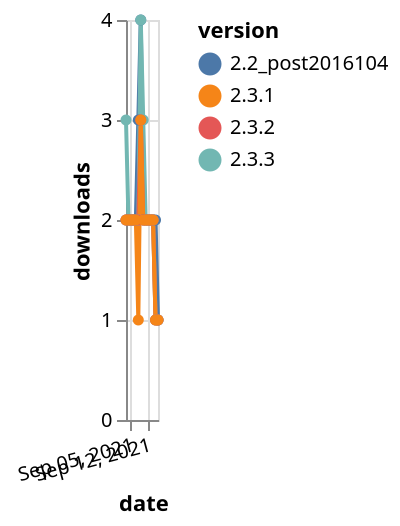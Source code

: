 {"$schema": "https://vega.github.io/schema/vega-lite/v5.json", "description": "A simple bar chart with embedded data.", "data": {"values": [{"date": "2021-09-03", "total": 2984, "delta": 2, "version": "2.2_post2016104"}, {"date": "2021-09-04", "total": 2986, "delta": 2, "version": "2.2_post2016104"}, {"date": "2021-09-05", "total": 2988, "delta": 2, "version": "2.2_post2016104"}, {"date": "2021-09-06", "total": 2990, "delta": 2, "version": "2.2_post2016104"}, {"date": "2021-09-07", "total": 2992, "delta": 2, "version": "2.2_post2016104"}, {"date": "2021-09-08", "total": 2995, "delta": 3, "version": "2.2_post2016104"}, {"date": "2021-09-09", "total": 2999, "delta": 4, "version": "2.2_post2016104"}, {"date": "2021-09-10", "total": 3001, "delta": 2, "version": "2.2_post2016104"}, {"date": "2021-09-11", "total": 3003, "delta": 2, "version": "2.2_post2016104"}, {"date": "2021-09-12", "total": 3005, "delta": 2, "version": "2.2_post2016104"}, {"date": "2021-09-13", "total": 3007, "delta": 2, "version": "2.2_post2016104"}, {"date": "2021-09-14", "total": 3009, "delta": 2, "version": "2.2_post2016104"}, {"date": "2021-09-15", "total": 3011, "delta": 2, "version": "2.2_post2016104"}, {"date": "2021-09-16", "total": 3012, "delta": 1, "version": "2.2_post2016104"}, {"date": "2021-09-03", "total": 2688, "delta": 3, "version": "2.3.3"}, {"date": "2021-09-04", "total": 2690, "delta": 2, "version": "2.3.3"}, {"date": "2021-09-05", "total": 2692, "delta": 2, "version": "2.3.3"}, {"date": "2021-09-06", "total": 2694, "delta": 2, "version": "2.3.3"}, {"date": "2021-09-07", "total": 2696, "delta": 2, "version": "2.3.3"}, {"date": "2021-09-08", "total": 2698, "delta": 2, "version": "2.3.3"}, {"date": "2021-09-09", "total": 2702, "delta": 4, "version": "2.3.3"}, {"date": "2021-09-10", "total": 2705, "delta": 3, "version": "2.3.3"}, {"date": "2021-09-11", "total": 2707, "delta": 2, "version": "2.3.3"}, {"date": "2021-09-12", "total": 2709, "delta": 2, "version": "2.3.3"}, {"date": "2021-09-13", "total": 2711, "delta": 2, "version": "2.3.3"}, {"date": "2021-09-14", "total": 2713, "delta": 2, "version": "2.3.3"}, {"date": "2021-09-15", "total": 2714, "delta": 1, "version": "2.3.3"}, {"date": "2021-09-16", "total": 2715, "delta": 1, "version": "2.3.3"}, {"date": "2021-09-03", "total": 2502, "delta": 2, "version": "2.3.2"}, {"date": "2021-09-04", "total": 2504, "delta": 2, "version": "2.3.2"}, {"date": "2021-09-05", "total": 2506, "delta": 2, "version": "2.3.2"}, {"date": "2021-09-06", "total": 2508, "delta": 2, "version": "2.3.2"}, {"date": "2021-09-07", "total": 2510, "delta": 2, "version": "2.3.2"}, {"date": "2021-09-08", "total": 2512, "delta": 2, "version": "2.3.2"}, {"date": "2021-09-09", "total": 2515, "delta": 3, "version": "2.3.2"}, {"date": "2021-09-10", "total": 2517, "delta": 2, "version": "2.3.2"}, {"date": "2021-09-11", "total": 2519, "delta": 2, "version": "2.3.2"}, {"date": "2021-09-12", "total": 2521, "delta": 2, "version": "2.3.2"}, {"date": "2021-09-13", "total": 2523, "delta": 2, "version": "2.3.2"}, {"date": "2021-09-14", "total": 2525, "delta": 2, "version": "2.3.2"}, {"date": "2021-09-15", "total": 2526, "delta": 1, "version": "2.3.2"}, {"date": "2021-09-16", "total": 2527, "delta": 1, "version": "2.3.2"}, {"date": "2021-09-03", "total": 2499, "delta": 2, "version": "2.3.1"}, {"date": "2021-09-04", "total": 2501, "delta": 2, "version": "2.3.1"}, {"date": "2021-09-05", "total": 2503, "delta": 2, "version": "2.3.1"}, {"date": "2021-09-06", "total": 2505, "delta": 2, "version": "2.3.1"}, {"date": "2021-09-07", "total": 2507, "delta": 2, "version": "2.3.1"}, {"date": "2021-09-08", "total": 2508, "delta": 1, "version": "2.3.1"}, {"date": "2021-09-09", "total": 2511, "delta": 3, "version": "2.3.1"}, {"date": "2021-09-10", "total": 2513, "delta": 2, "version": "2.3.1"}, {"date": "2021-09-11", "total": 2515, "delta": 2, "version": "2.3.1"}, {"date": "2021-09-12", "total": 2517, "delta": 2, "version": "2.3.1"}, {"date": "2021-09-13", "total": 2519, "delta": 2, "version": "2.3.1"}, {"date": "2021-09-14", "total": 2521, "delta": 2, "version": "2.3.1"}, {"date": "2021-09-15", "total": 2522, "delta": 1, "version": "2.3.1"}, {"date": "2021-09-16", "total": 2523, "delta": 1, "version": "2.3.1"}]}, "width": "container", "mark": {"type": "line", "point": {"filled": true}}, "encoding": {"x": {"field": "date", "type": "temporal", "timeUnit": "yearmonthdate", "title": "date", "axis": {"labelAngle": -15}}, "y": {"field": "delta", "type": "quantitative", "title": "downloads"}, "color": {"field": "version", "type": "nominal"}, "tooltip": {"field": "delta"}}}